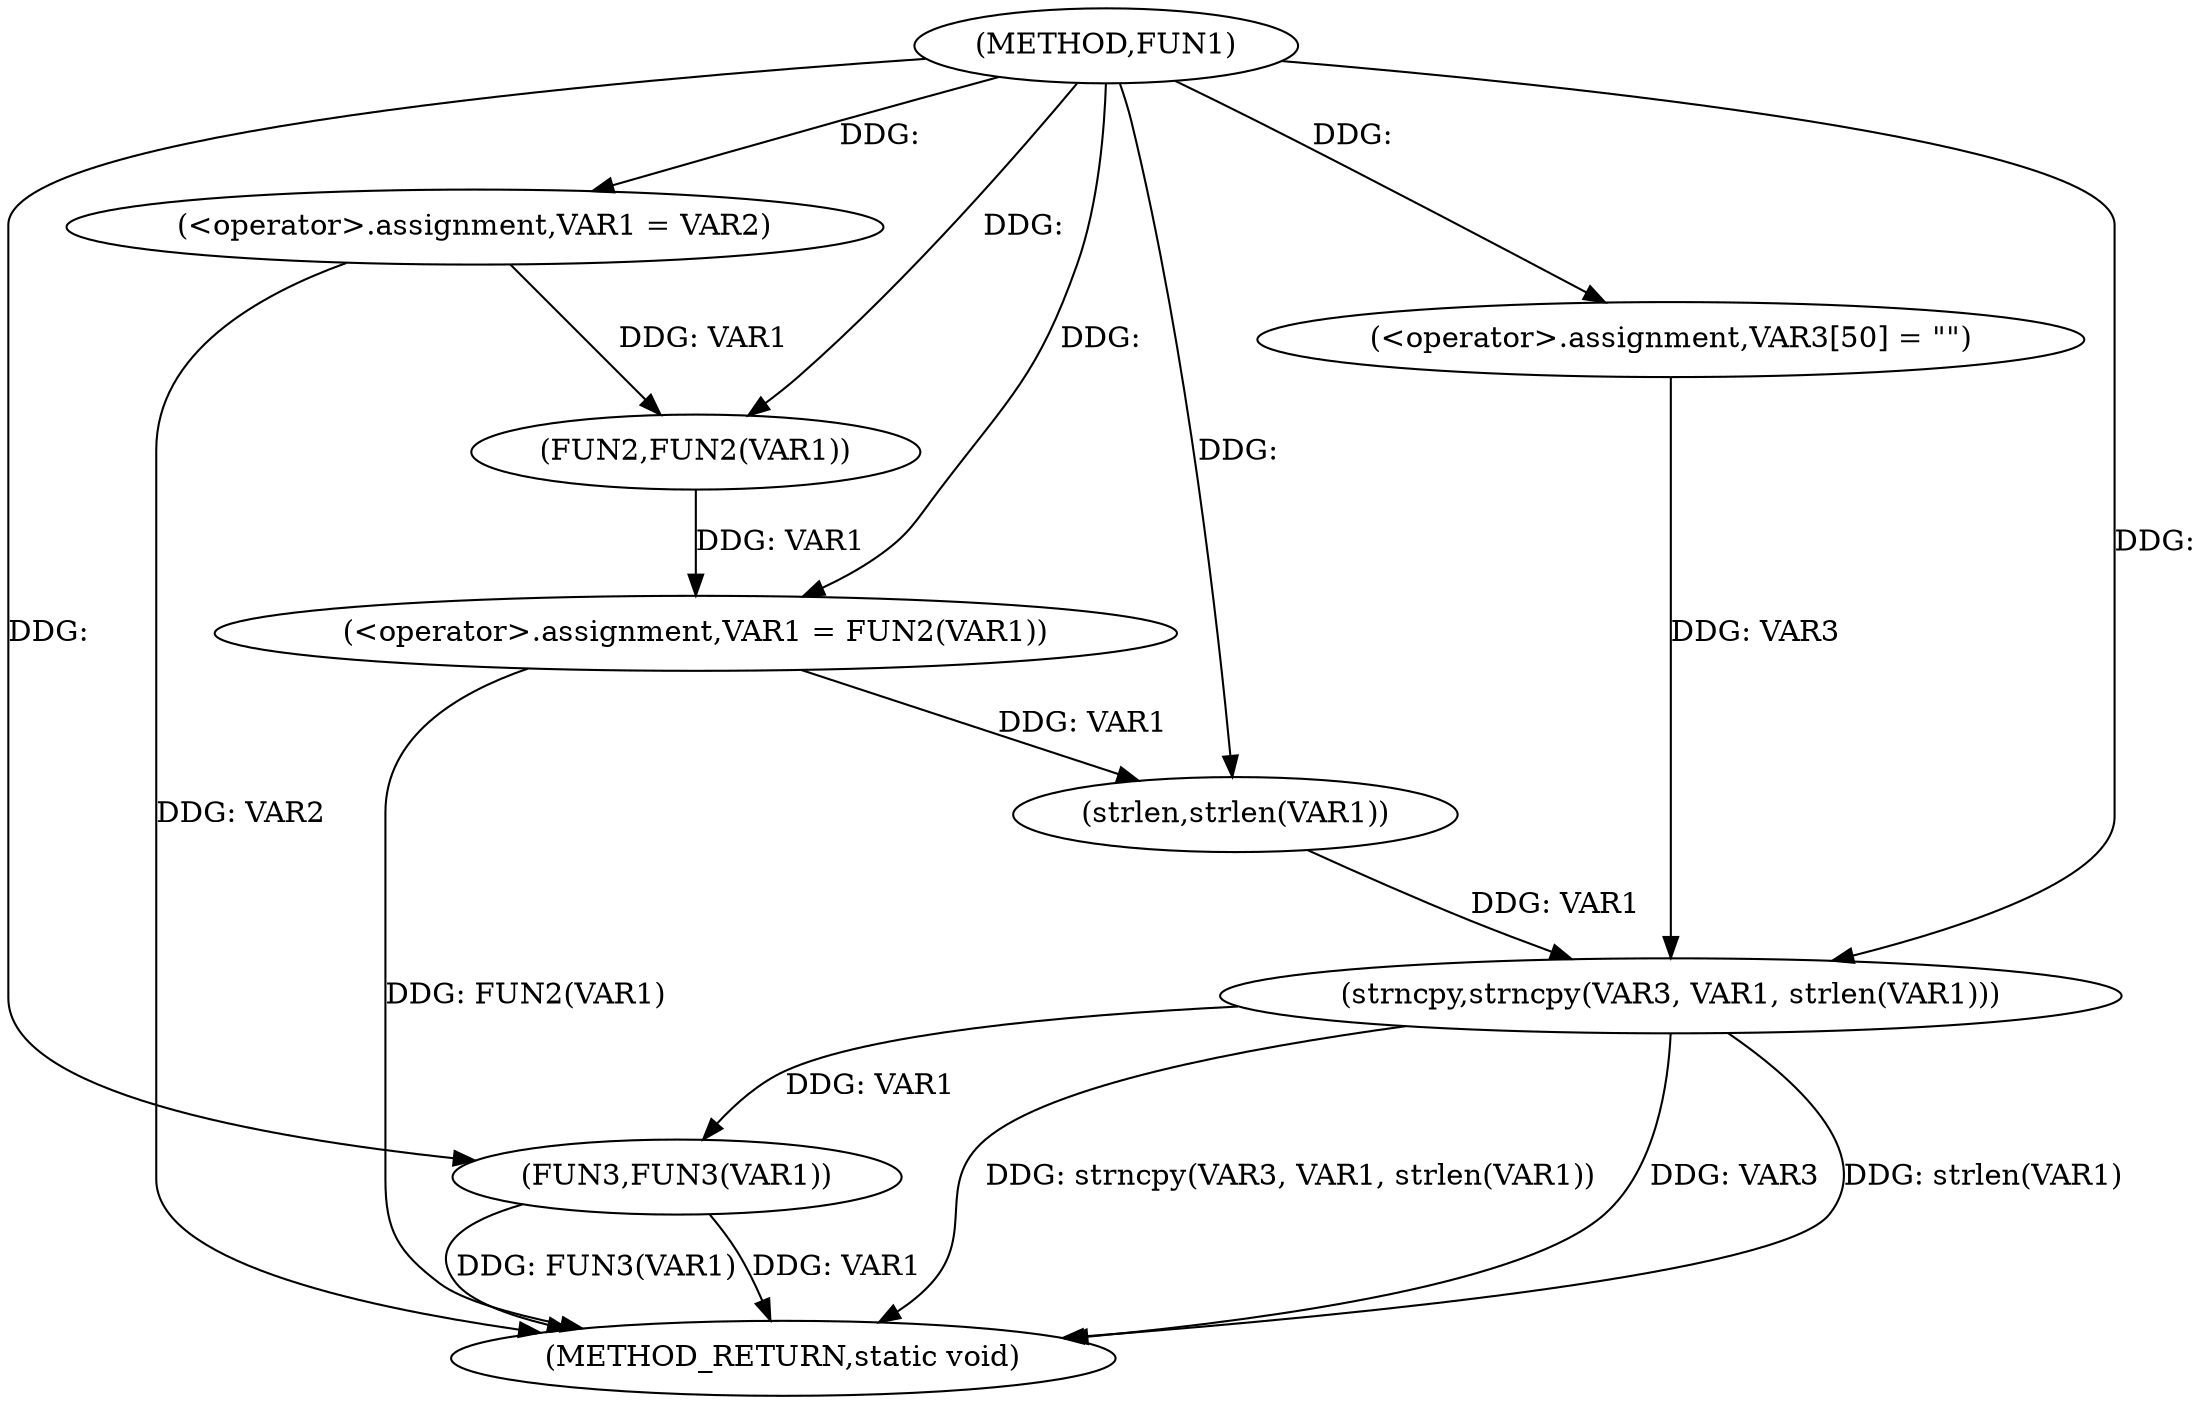 digraph FUN1 {  
"1000100" [label = "(METHOD,FUN1)" ]
"1000123" [label = "(METHOD_RETURN,static void)" ]
"1000104" [label = "(<operator>.assignment,VAR1 = VAR2)" ]
"1000107" [label = "(<operator>.assignment,VAR1 = FUN2(VAR1))" ]
"1000109" [label = "(FUN2,FUN2(VAR1))" ]
"1000113" [label = "(<operator>.assignment,VAR3[50] = \"\")" ]
"1000116" [label = "(strncpy,strncpy(VAR3, VAR1, strlen(VAR1)))" ]
"1000119" [label = "(strlen,strlen(VAR1))" ]
"1000121" [label = "(FUN3,FUN3(VAR1))" ]
  "1000116" -> "1000123"  [ label = "DDG: VAR3"] 
  "1000121" -> "1000123"  [ label = "DDG: FUN3(VAR1)"] 
  "1000121" -> "1000123"  [ label = "DDG: VAR1"] 
  "1000116" -> "1000123"  [ label = "DDG: strlen(VAR1)"] 
  "1000116" -> "1000123"  [ label = "DDG: strncpy(VAR3, VAR1, strlen(VAR1))"] 
  "1000104" -> "1000123"  [ label = "DDG: VAR2"] 
  "1000107" -> "1000123"  [ label = "DDG: FUN2(VAR1)"] 
  "1000100" -> "1000104"  [ label = "DDG: "] 
  "1000109" -> "1000107"  [ label = "DDG: VAR1"] 
  "1000100" -> "1000107"  [ label = "DDG: "] 
  "1000104" -> "1000109"  [ label = "DDG: VAR1"] 
  "1000100" -> "1000109"  [ label = "DDG: "] 
  "1000100" -> "1000113"  [ label = "DDG: "] 
  "1000113" -> "1000116"  [ label = "DDG: VAR3"] 
  "1000100" -> "1000116"  [ label = "DDG: "] 
  "1000119" -> "1000116"  [ label = "DDG: VAR1"] 
  "1000107" -> "1000119"  [ label = "DDG: VAR1"] 
  "1000100" -> "1000119"  [ label = "DDG: "] 
  "1000116" -> "1000121"  [ label = "DDG: VAR1"] 
  "1000100" -> "1000121"  [ label = "DDG: "] 
}

